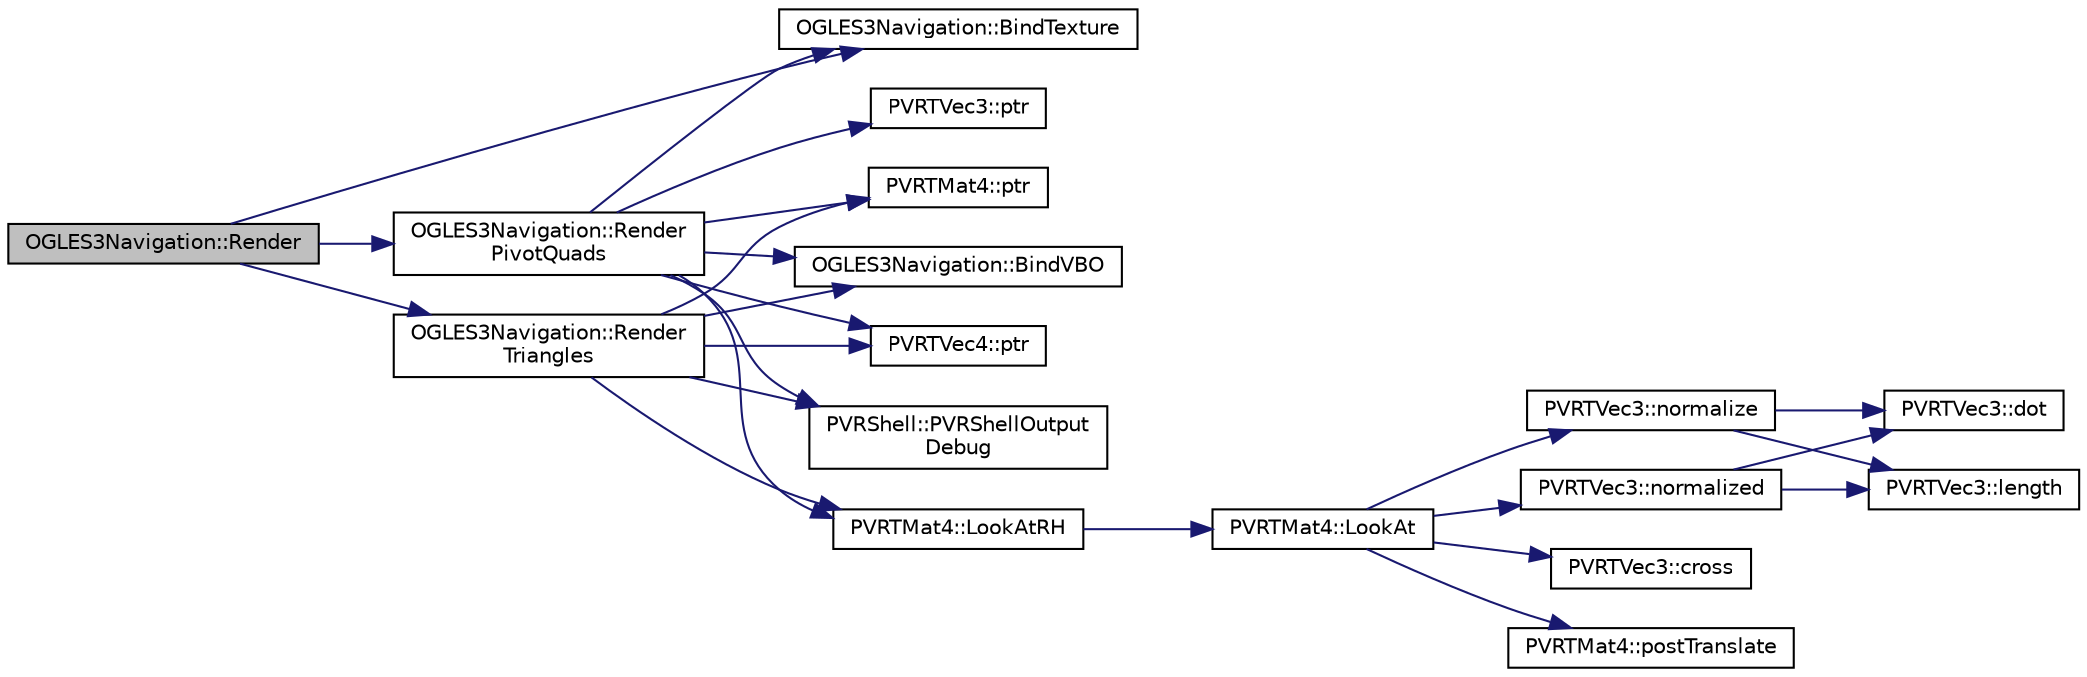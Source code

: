 digraph "OGLES3Navigation::Render"
{
  edge [fontname="Helvetica",fontsize="10",labelfontname="Helvetica",labelfontsize="10"];
  node [fontname="Helvetica",fontsize="10",shape=record];
  rankdir="LR";
  Node1 [label="OGLES3Navigation::Render",height=0.2,width=0.4,color="black", fillcolor="grey75", style="filled", fontcolor="black"];
  Node1 -> Node2 [color="midnightblue",fontsize="10",style="solid",fontname="Helvetica"];
  Node2 [label="OGLES3Navigation::Render\lPivotQuads",height=0.2,width=0.4,color="black", fillcolor="white", style="filled",URL="$class_o_g_l_e_s3_navigation.html#a25e69e7562068bf842610e9505ba3f00"];
  Node2 -> Node3 [color="midnightblue",fontsize="10",style="solid",fontname="Helvetica"];
  Node3 [label="OGLES3Navigation::BindTexture",height=0.2,width=0.4,color="black", fillcolor="white", style="filled",URL="$class_o_g_l_e_s3_navigation.html#a4658bbfbb5b67a46453d30c6e10f31e8"];
  Node2 -> Node4 [color="midnightblue",fontsize="10",style="solid",fontname="Helvetica"];
  Node4 [label="PVRTVec3::ptr",height=0.2,width=0.4,color="black", fillcolor="white", style="filled",URL="$struct_p_v_r_t_vec3.html#a9a19fb9bc354e97e35e08b1af7cc55ee",tooltip="returns a pointer to memory containing the values of the PVRTVec3 "];
  Node2 -> Node5 [color="midnightblue",fontsize="10",style="solid",fontname="Helvetica"];
  Node5 [label="PVRTVec4::ptr",height=0.2,width=0.4,color="black", fillcolor="white", style="filled",URL="$struct_p_v_r_t_vec4.html#a4af280700e8195e6b4c2a2384624d926",tooltip="returns a pointer to memory containing the values of the PVRTVec3 "];
  Node2 -> Node6 [color="midnightblue",fontsize="10",style="solid",fontname="Helvetica"];
  Node6 [label="PVRShell::PVRShellOutput\lDebug",height=0.2,width=0.4,color="black", fillcolor="white", style="filled",URL="$class_p_v_r_shell.html#a143d693b1c6e373b29485c1be51d1010",tooltip="Writes the resultant string to the debug output (e.g. using printf(), OutputDebugString(), ...). Check the SDK release notes for details on how the string is output. "];
  Node2 -> Node7 [color="midnightblue",fontsize="10",style="solid",fontname="Helvetica"];
  Node7 [label="PVRTMat4::LookAtRH",height=0.2,width=0.4,color="black", fillcolor="white", style="filled",URL="$struct_p_v_r_t_mat4.html#a2c91f861b78d38e0f9ea3c6728a0b03a",tooltip="Create a look-at view matrix for a right hand coordinate system. "];
  Node7 -> Node8 [color="midnightblue",fontsize="10",style="solid",fontname="Helvetica"];
  Node8 [label="PVRTMat4::LookAt",height=0.2,width=0.4,color="black", fillcolor="white", style="filled",URL="$struct_p_v_r_t_mat4.html#a499e05ac090b56a6c9478b254d68cab5",tooltip="Create a look-at view matrix. "];
  Node8 -> Node9 [color="midnightblue",fontsize="10",style="solid",fontname="Helvetica"];
  Node9 [label="PVRTVec3::normalize",height=0.2,width=0.4,color="black", fillcolor="white", style="filled",URL="$struct_p_v_r_t_vec3.html#a18fbcf5025ed7c64bb00ba27f94302a4",tooltip="normalizes the vector "];
  Node9 -> Node10 [color="midnightblue",fontsize="10",style="solid",fontname="Helvetica"];
  Node10 [label="PVRTVec3::dot",height=0.2,width=0.4,color="black", fillcolor="white", style="filled",URL="$struct_p_v_r_t_vec3.html#af9156c21175c3f3b04fb11295f336623",tooltip="calculate the scalar product of two PVRTVec3s "];
  Node9 -> Node11 [color="midnightblue",fontsize="10",style="solid",fontname="Helvetica"];
  Node11 [label="PVRTVec3::length",height=0.2,width=0.4,color="black", fillcolor="white", style="filled",URL="$struct_p_v_r_t_vec3.html#aa2c1f573d504ea9ebe52d112cfd91222",tooltip="calculates the magnitude of the vector "];
  Node8 -> Node12 [color="midnightblue",fontsize="10",style="solid",fontname="Helvetica"];
  Node12 [label="PVRTVec3::cross",height=0.2,width=0.4,color="black", fillcolor="white", style="filled",URL="$struct_p_v_r_t_vec3.html#ae5c0781b20ea9945ba92567e77782b92",tooltip="calculate the cross product of two PVRTVec3s "];
  Node8 -> Node13 [color="midnightblue",fontsize="10",style="solid",fontname="Helvetica"];
  Node13 [label="PVRTVec3::normalized",height=0.2,width=0.4,color="black", fillcolor="white", style="filled",URL="$struct_p_v_r_t_vec3.html#ac5c54e180c246587037d2f7fa2c4d12d",tooltip="returns a normalized vector of the same direction as this vector "];
  Node13 -> Node10 [color="midnightblue",fontsize="10",style="solid",fontname="Helvetica"];
  Node13 -> Node11 [color="midnightblue",fontsize="10",style="solid",fontname="Helvetica"];
  Node8 -> Node14 [color="midnightblue",fontsize="10",style="solid",fontname="Helvetica"];
  Node14 [label="PVRTMat4::postTranslate",height=0.2,width=0.4,color="black", fillcolor="white", style="filled",URL="$struct_p_v_r_t_mat4.html#a53a4cffcb0692d8c7d8bc180d8235a8d",tooltip="Alters the translation component of the transformation matrix. "];
  Node2 -> Node15 [color="midnightblue",fontsize="10",style="solid",fontname="Helvetica"];
  Node15 [label="PVRTMat4::ptr",height=0.2,width=0.4,color="black", fillcolor="white", style="filled",URL="$struct_p_v_r_t_mat4.html#a1bcd0a1b62fa95a853b32ce18429c366",tooltip="Calculates transpose of this matrix. "];
  Node2 -> Node16 [color="midnightblue",fontsize="10",style="solid",fontname="Helvetica"];
  Node16 [label="OGLES3Navigation::BindVBO",height=0.2,width=0.4,color="black", fillcolor="white", style="filled",URL="$class_o_g_l_e_s3_navigation.html#aecdec4d9f100b81bea09b8c1635aa28e"];
  Node1 -> Node3 [color="midnightblue",fontsize="10",style="solid",fontname="Helvetica"];
  Node1 -> Node17 [color="midnightblue",fontsize="10",style="solid",fontname="Helvetica"];
  Node17 [label="OGLES3Navigation::Render\lTriangles",height=0.2,width=0.4,color="black", fillcolor="white", style="filled",URL="$class_o_g_l_e_s3_navigation.html#adafdab5873d1e42ee4804f31037f3d5c"];
  Node17 -> Node5 [color="midnightblue",fontsize="10",style="solid",fontname="Helvetica"];
  Node17 -> Node7 [color="midnightblue",fontsize="10",style="solid",fontname="Helvetica"];
  Node17 -> Node15 [color="midnightblue",fontsize="10",style="solid",fontname="Helvetica"];
  Node17 -> Node6 [color="midnightblue",fontsize="10",style="solid",fontname="Helvetica"];
  Node17 -> Node16 [color="midnightblue",fontsize="10",style="solid",fontname="Helvetica"];
}
